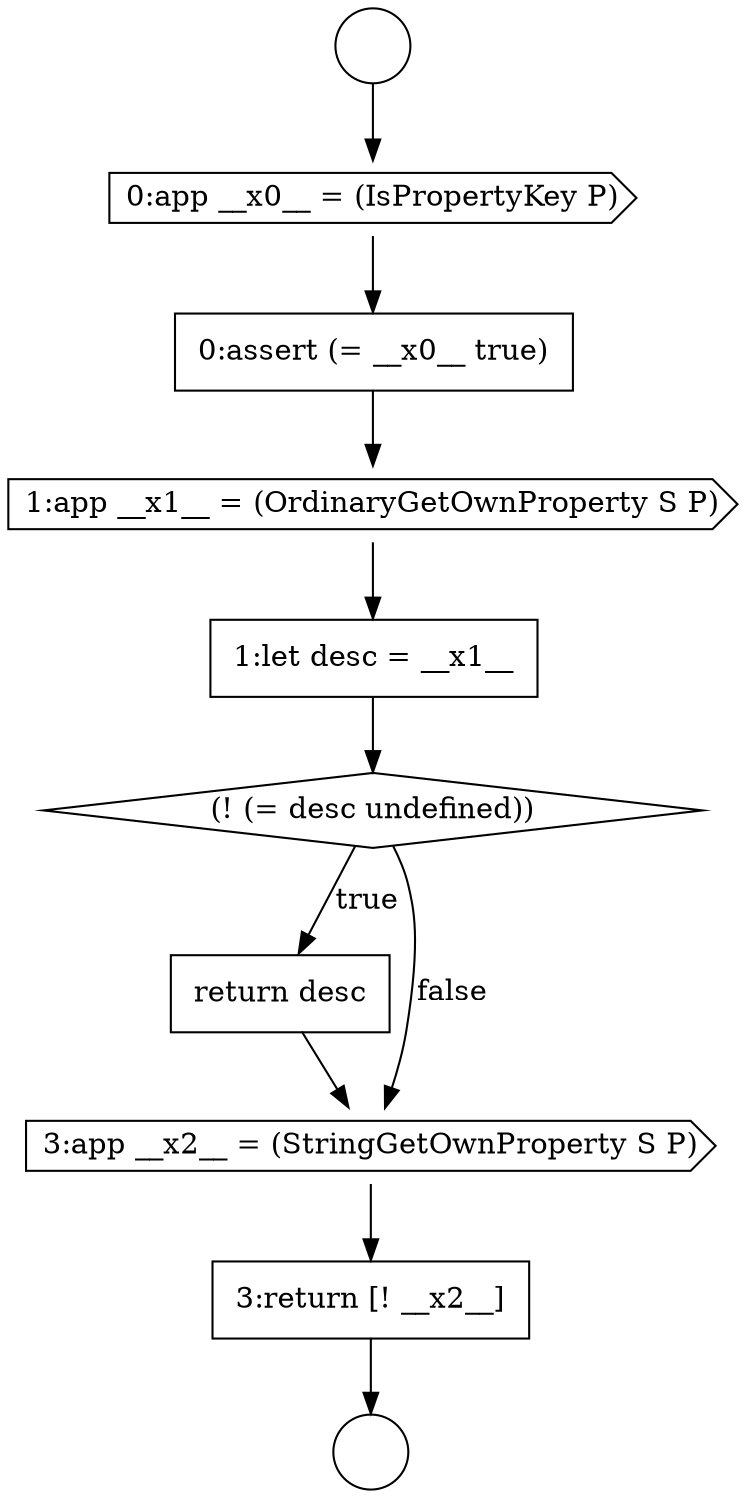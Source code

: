 digraph {
  node2231 [shape=none, margin=0, label=<<font color="black">
    <table border="0" cellborder="1" cellspacing="0" cellpadding="10">
      <tr><td align="left">0:assert (= __x0__ true)</td></tr>
    </table>
  </font>> color="black" fillcolor="white" style=filled]
  node2232 [shape=cds, label=<<font color="black">1:app __x1__ = (OrdinaryGetOwnProperty S P)</font>> color="black" fillcolor="white" style=filled]
  node2228 [shape=circle label=" " color="black" fillcolor="white" style=filled]
  node2235 [shape=none, margin=0, label=<<font color="black">
    <table border="0" cellborder="1" cellspacing="0" cellpadding="10">
      <tr><td align="left">return desc</td></tr>
    </table>
  </font>> color="black" fillcolor="white" style=filled]
  node2229 [shape=circle label=" " color="black" fillcolor="white" style=filled]
  node2234 [shape=diamond, label=<<font color="black">(! (= desc undefined))</font>> color="black" fillcolor="white" style=filled]
  node2230 [shape=cds, label=<<font color="black">0:app __x0__ = (IsPropertyKey P)</font>> color="black" fillcolor="white" style=filled]
  node2233 [shape=none, margin=0, label=<<font color="black">
    <table border="0" cellborder="1" cellspacing="0" cellpadding="10">
      <tr><td align="left">1:let desc = __x1__</td></tr>
    </table>
  </font>> color="black" fillcolor="white" style=filled]
  node2237 [shape=none, margin=0, label=<<font color="black">
    <table border="0" cellborder="1" cellspacing="0" cellpadding="10">
      <tr><td align="left">3:return [! __x2__]</td></tr>
    </table>
  </font>> color="black" fillcolor="white" style=filled]
  node2236 [shape=cds, label=<<font color="black">3:app __x2__ = (StringGetOwnProperty S P)</font>> color="black" fillcolor="white" style=filled]
  node2233 -> node2234 [ color="black"]
  node2232 -> node2233 [ color="black"]
  node2231 -> node2232 [ color="black"]
  node2228 -> node2230 [ color="black"]
  node2236 -> node2237 [ color="black"]
  node2237 -> node2229 [ color="black"]
  node2235 -> node2236 [ color="black"]
  node2230 -> node2231 [ color="black"]
  node2234 -> node2235 [label=<<font color="black">true</font>> color="black"]
  node2234 -> node2236 [label=<<font color="black">false</font>> color="black"]
}
